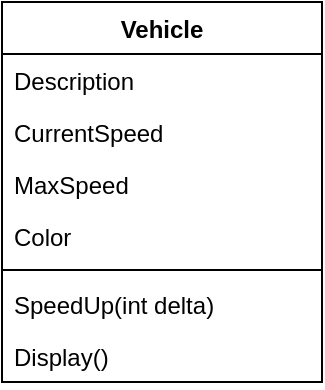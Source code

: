 <mxfile version="26.2.2" pages="3">
  <diagram id="C5RBs43oDa-KdzZeNtuy" name="Page-1">
    <mxGraphModel dx="622" dy="365" grid="1" gridSize="10" guides="1" tooltips="1" connect="1" arrows="1" fold="1" page="1" pageScale="1" pageWidth="827" pageHeight="1169" math="0" shadow="0">
      <root>
        <mxCell id="WIyWlLk6GJQsqaUBKTNV-0" />
        <mxCell id="WIyWlLk6GJQsqaUBKTNV-1" parent="WIyWlLk6GJQsqaUBKTNV-0" />
        <mxCell id="zkfFHV4jXpPFQw0GAbJ--0" value="Vehicle" style="swimlane;fontStyle=1;align=center;verticalAlign=top;childLayout=stackLayout;horizontal=1;startSize=26;horizontalStack=0;resizeParent=1;resizeLast=0;collapsible=1;marginBottom=0;rounded=0;shadow=0;strokeWidth=1;" parent="WIyWlLk6GJQsqaUBKTNV-1" vertex="1">
          <mxGeometry x="190" y="100" width="160" height="190" as="geometry">
            <mxRectangle x="230" y="140" width="160" height="26" as="alternateBounds" />
          </mxGeometry>
        </mxCell>
        <mxCell id="zkfFHV4jXpPFQw0GAbJ--1" value="Description" style="text;align=left;verticalAlign=top;spacingLeft=4;spacingRight=4;overflow=hidden;rotatable=0;points=[[0,0.5],[1,0.5]];portConstraint=eastwest;" parent="zkfFHV4jXpPFQw0GAbJ--0" vertex="1">
          <mxGeometry y="26" width="160" height="26" as="geometry" />
        </mxCell>
        <mxCell id="zkfFHV4jXpPFQw0GAbJ--2" value="CurrentSpeed" style="text;align=left;verticalAlign=top;spacingLeft=4;spacingRight=4;overflow=hidden;rotatable=0;points=[[0,0.5],[1,0.5]];portConstraint=eastwest;rounded=0;shadow=0;html=0;" parent="zkfFHV4jXpPFQw0GAbJ--0" vertex="1">
          <mxGeometry y="52" width="160" height="26" as="geometry" />
        </mxCell>
        <mxCell id="zkfFHV4jXpPFQw0GAbJ--3" value="MaxSpeed" style="text;align=left;verticalAlign=top;spacingLeft=4;spacingRight=4;overflow=hidden;rotatable=0;points=[[0,0.5],[1,0.5]];portConstraint=eastwest;rounded=0;shadow=0;html=0;" parent="zkfFHV4jXpPFQw0GAbJ--0" vertex="1">
          <mxGeometry y="78" width="160" height="26" as="geometry" />
        </mxCell>
        <mxCell id="0Dnb-PD-nSLl_sv22M-n-1" value="Color" style="text;align=left;verticalAlign=top;spacingLeft=4;spacingRight=4;overflow=hidden;rotatable=0;points=[[0,0.5],[1,0.5]];portConstraint=eastwest;rounded=0;shadow=0;html=0;" vertex="1" parent="zkfFHV4jXpPFQw0GAbJ--0">
          <mxGeometry y="104" width="160" height="26" as="geometry" />
        </mxCell>
        <mxCell id="zkfFHV4jXpPFQw0GAbJ--4" value="" style="line;html=1;strokeWidth=1;align=left;verticalAlign=middle;spacingTop=-1;spacingLeft=3;spacingRight=3;rotatable=0;labelPosition=right;points=[];portConstraint=eastwest;" parent="zkfFHV4jXpPFQw0GAbJ--0" vertex="1">
          <mxGeometry y="130" width="160" height="8" as="geometry" />
        </mxCell>
        <mxCell id="zkfFHV4jXpPFQw0GAbJ--5" value="SpeedUp(int delta)" style="text;align=left;verticalAlign=top;spacingLeft=4;spacingRight=4;overflow=hidden;rotatable=0;points=[[0,0.5],[1,0.5]];portConstraint=eastwest;" parent="zkfFHV4jXpPFQw0GAbJ--0" vertex="1">
          <mxGeometry y="138" width="160" height="26" as="geometry" />
        </mxCell>
        <mxCell id="0Dnb-PD-nSLl_sv22M-n-0" value="Display()" style="text;align=left;verticalAlign=top;spacingLeft=4;spacingRight=4;overflow=hidden;rotatable=0;points=[[0,0.5],[1,0.5]];portConstraint=eastwest;" vertex="1" parent="zkfFHV4jXpPFQw0GAbJ--0">
          <mxGeometry y="164" width="160" height="26" as="geometry" />
        </mxCell>
      </root>
    </mxGraphModel>
  </diagram>
  <diagram id="rQTadYg4NbxWvcOls2Hm" name="Page-2">
    <mxGraphModel dx="622" dy="344" grid="1" gridSize="10" guides="1" tooltips="1" connect="1" arrows="1" fold="1" page="1" pageScale="1" pageWidth="827" pageHeight="1169" math="0" shadow="0">
      <root>
        <mxCell id="0" />
        <mxCell id="1" parent="0" />
        <mxCell id="0A2MZV3ASy9O0L7e4My5-1" value="Book" style="swimlane;fontStyle=1;align=center;verticalAlign=top;childLayout=stackLayout;horizontal=1;startSize=26;horizontalStack=0;resizeParent=1;resizeParentMax=0;resizeLast=0;collapsible=1;marginBottom=0;whiteSpace=wrap;html=1;" vertex="1" parent="1">
          <mxGeometry x="210" y="260" width="160" height="216" as="geometry" />
        </mxCell>
        <mxCell id="0A2MZV3ASy9O0L7e4My5-2" value="Title" style="text;strokeColor=none;fillColor=none;align=left;verticalAlign=top;spacingLeft=4;spacingRight=4;overflow=hidden;rotatable=0;points=[[0,0.5],[1,0.5]];portConstraint=eastwest;whiteSpace=wrap;html=1;" vertex="1" parent="0A2MZV3ASy9O0L7e4My5-1">
          <mxGeometry y="26" width="160" height="26" as="geometry" />
        </mxCell>
        <mxCell id="0A2MZV3ASy9O0L7e4My5-5" value="Author" style="text;strokeColor=none;fillColor=none;align=left;verticalAlign=top;spacingLeft=4;spacingRight=4;overflow=hidden;rotatable=0;points=[[0,0.5],[1,0.5]];portConstraint=eastwest;whiteSpace=wrap;html=1;" vertex="1" parent="0A2MZV3ASy9O0L7e4My5-1">
          <mxGeometry y="52" width="160" height="26" as="geometry" />
        </mxCell>
        <mxCell id="0A2MZV3ASy9O0L7e4My5-6" value="Isbn" style="text;strokeColor=none;fillColor=none;align=left;verticalAlign=top;spacingLeft=4;spacingRight=4;overflow=hidden;rotatable=0;points=[[0,0.5],[1,0.5]];portConstraint=eastwest;whiteSpace=wrap;html=1;" vertex="1" parent="0A2MZV3ASy9O0L7e4My5-1">
          <mxGeometry y="78" width="160" height="26" as="geometry" />
        </mxCell>
        <mxCell id="0A2MZV3ASy9O0L7e4My5-12" value="LendingState" style="text;strokeColor=none;fillColor=none;align=left;verticalAlign=top;spacingLeft=4;spacingRight=4;overflow=hidden;rotatable=0;points=[[0,0.5],[1,0.5]];portConstraint=eastwest;whiteSpace=wrap;html=1;" vertex="1" parent="0A2MZV3ASy9O0L7e4My5-1">
          <mxGeometry y="104" width="160" height="26" as="geometry" />
        </mxCell>
        <mxCell id="0A2MZV3ASy9O0L7e4My5-7" value="NextAvailability : DateTime" style="text;strokeColor=none;fillColor=none;align=left;verticalAlign=top;spacingLeft=4;spacingRight=4;overflow=hidden;rotatable=0;points=[[0,0.5],[1,0.5]];portConstraint=eastwest;whiteSpace=wrap;html=1;" vertex="1" parent="0A2MZV3ASy9O0L7e4My5-1">
          <mxGeometry y="130" width="160" height="26" as="geometry" />
        </mxCell>
        <mxCell id="0A2MZV3ASy9O0L7e4My5-3" value="" style="line;strokeWidth=1;fillColor=none;align=left;verticalAlign=middle;spacingTop=-1;spacingLeft=3;spacingRight=3;rotatable=0;labelPosition=right;points=[];portConstraint=eastwest;strokeColor=inherit;" vertex="1" parent="0A2MZV3ASy9O0L7e4My5-1">
          <mxGeometry y="156" width="160" height="8" as="geometry" />
        </mxCell>
        <mxCell id="0A2MZV3ASy9O0L7e4My5-4" value="Display() : void" style="text;strokeColor=none;fillColor=none;align=left;verticalAlign=top;spacingLeft=4;spacingRight=4;overflow=hidden;rotatable=0;points=[[0,0.5],[1,0.5]];portConstraint=eastwest;whiteSpace=wrap;html=1;" vertex="1" parent="0A2MZV3ASy9O0L7e4My5-1">
          <mxGeometry y="164" width="160" height="26" as="geometry" />
        </mxCell>
        <mxCell id="0A2MZV3ASy9O0L7e4My5-11" value="Borrow(TimeSpan) : void" style="text;strokeColor=none;fillColor=none;align=left;verticalAlign=top;spacingLeft=4;spacingRight=4;overflow=hidden;rotatable=0;points=[[0,0.5],[1,0.5]];portConstraint=eastwest;whiteSpace=wrap;html=1;" vertex="1" parent="0A2MZV3ASy9O0L7e4My5-1">
          <mxGeometry y="190" width="160" height="26" as="geometry" />
        </mxCell>
        <mxCell id="0A2MZV3ASy9O0L7e4My5-8" value="&lt;div&gt;Available&lt;/div&gt;&lt;div&gt;Borrowed&lt;/div&gt;&lt;div&gt;Ordered&lt;/div&gt;&lt;div&gt;Reserved&lt;/div&gt;&lt;div&gt;Lost&lt;/div&gt;&lt;div&gt;Unknown&lt;/div&gt;" style="shape=note2;boundedLbl=1;whiteSpace=wrap;html=1;size=25;verticalAlign=top;align=center;fillColor=#fff2cc;strokeColor=#d6b656;" vertex="1" parent="1">
          <mxGeometry x="450" y="304" width="120" height="126" as="geometry" />
        </mxCell>
        <mxCell id="0A2MZV3ASy9O0L7e4My5-10" value="" style="endArrow=classic;html=1;rounded=0;entryX=0;entryY=0.5;entryDx=0;entryDy=0;entryPerimeter=0;" edge="1" parent="1" target="0A2MZV3ASy9O0L7e4My5-8">
          <mxGeometry width="50" height="50" relative="1" as="geometry">
            <mxPoint x="302" y="379" as="sourcePoint" />
            <mxPoint x="320" y="460" as="targetPoint" />
          </mxGeometry>
        </mxCell>
      </root>
    </mxGraphModel>
  </diagram>
  <diagram id="GKZ5iAnQWiYx_rMvBZwW" name="Page-3">
    <mxGraphModel dx="889" dy="492" grid="1" gridSize="10" guides="1" tooltips="1" connect="1" arrows="1" fold="1" page="1" pageScale="1" pageWidth="827" pageHeight="1169" math="0" shadow="0">
      <root>
        <mxCell id="0" />
        <mxCell id="1" parent="0" />
        <mxCell id="VUnPOwOzNuuoypDUQZII-1" value="Car" style="swimlane;fontStyle=1;align=center;verticalAlign=top;childLayout=stackLayout;horizontal=1;startSize=26;horizontalStack=0;resizeParent=1;resizeParentMax=0;resizeLast=0;collapsible=1;marginBottom=0;whiteSpace=wrap;html=1;" vertex="1" parent="1">
          <mxGeometry x="240" y="280" width="160" height="216" as="geometry" />
        </mxCell>
        <mxCell id="VUnPOwOzNuuoypDUQZII-2" value="Description" style="text;strokeColor=none;fillColor=none;align=left;verticalAlign=top;spacingLeft=4;spacingRight=4;overflow=hidden;rotatable=0;points=[[0,0.5],[1,0.5]];portConstraint=eastwest;whiteSpace=wrap;html=1;" vertex="1" parent="VUnPOwOzNuuoypDUQZII-1">
          <mxGeometry y="26" width="160" height="26" as="geometry" />
        </mxCell>
        <mxCell id="VUnPOwOzNuuoypDUQZII-5" value="Brand" style="text;strokeColor=none;fillColor=none;align=left;verticalAlign=top;spacingLeft=4;spacingRight=4;overflow=hidden;rotatable=0;points=[[0,0.5],[1,0.5]];portConstraint=eastwest;whiteSpace=wrap;html=1;" vertex="1" parent="VUnPOwOzNuuoypDUQZII-1">
          <mxGeometry y="52" width="160" height="26" as="geometry" />
        </mxCell>
        <mxCell id="VUnPOwOzNuuoypDUQZII-6" value="MaxSpeed" style="text;strokeColor=none;fillColor=none;align=left;verticalAlign=top;spacingLeft=4;spacingRight=4;overflow=hidden;rotatable=0;points=[[0,0.5],[1,0.5]];portConstraint=eastwest;whiteSpace=wrap;html=1;" vertex="1" parent="VUnPOwOzNuuoypDUQZII-1">
          <mxGeometry y="78" width="160" height="26" as="geometry" />
        </mxCell>
        <mxCell id="VUnPOwOzNuuoypDUQZII-7" value="CurrentSpeed" style="text;strokeColor=none;fillColor=none;align=left;verticalAlign=top;spacingLeft=4;spacingRight=4;overflow=hidden;rotatable=0;points=[[0,0.5],[1,0.5]];portConstraint=eastwest;whiteSpace=wrap;html=1;" vertex="1" parent="VUnPOwOzNuuoypDUQZII-1">
          <mxGeometry y="104" width="160" height="26" as="geometry" />
        </mxCell>
        <mxCell id="VUnPOwOzNuuoypDUQZII-8" value="EnginePower" style="text;strokeColor=none;fillColor=none;align=left;verticalAlign=top;spacingLeft=4;spacingRight=4;overflow=hidden;rotatable=0;points=[[0,0.5],[1,0.5]];portConstraint=eastwest;whiteSpace=wrap;html=1;" vertex="1" parent="VUnPOwOzNuuoypDUQZII-1">
          <mxGeometry y="130" width="160" height="26" as="geometry" />
        </mxCell>
        <mxCell id="VUnPOwOzNuuoypDUQZII-3" value="" style="line;strokeWidth=1;fillColor=none;align=left;verticalAlign=middle;spacingTop=-1;spacingLeft=3;spacingRight=3;rotatable=0;labelPosition=right;points=[];portConstraint=eastwest;strokeColor=inherit;" vertex="1" parent="VUnPOwOzNuuoypDUQZII-1">
          <mxGeometry y="156" width="160" height="8" as="geometry" />
        </mxCell>
        <mxCell id="VUnPOwOzNuuoypDUQZII-9" value="SpeedUp(int delta) : bool" style="text;strokeColor=none;fillColor=none;align=left;verticalAlign=top;spacingLeft=4;spacingRight=4;overflow=hidden;rotatable=0;points=[[0,0.5],[1,0.5]];portConstraint=eastwest;whiteSpace=wrap;html=1;" vertex="1" parent="VUnPOwOzNuuoypDUQZII-1">
          <mxGeometry y="164" width="160" height="26" as="geometry" />
        </mxCell>
        <mxCell id="VUnPOwOzNuuoypDUQZII-4" value="GetInfoString()" style="text;strokeColor=none;fillColor=none;align=left;verticalAlign=top;spacingLeft=4;spacingRight=4;overflow=hidden;rotatable=0;points=[[0,0.5],[1,0.5]];portConstraint=eastwest;whiteSpace=wrap;html=1;" vertex="1" parent="VUnPOwOzNuuoypDUQZII-1">
          <mxGeometry y="190" width="160" height="26" as="geometry" />
        </mxCell>
      </root>
    </mxGraphModel>
  </diagram>
</mxfile>
